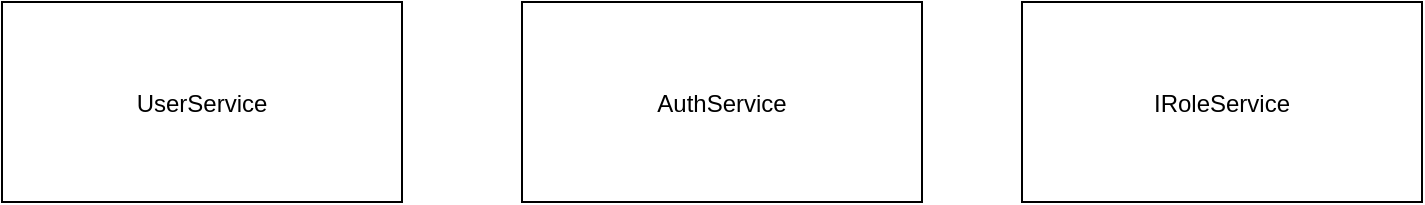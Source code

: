 
<mxfile>
  <diagram name="Class Diagram" id="2">
    <mxGraphModel dx="1070" dy="647" grid="1" gridSize="10">
      <root>
        <mxCell id="0"/>
        <mxCell id="1" parent="0"/>
        <mxCell id="2" value="UserService" style="shape=umlClass;" vertex="1" parent="1">
          <mxGeometry x="40" y="30" width="200" height="100" as="geometry"/>
        </mxCell>
        <mxCell id="3" value="AuthService" style="shape=umlClass;" vertex="1" parent="1">
          <mxGeometry x="300" y="30" width="200" height="100" as="geometry"/>
        </mxCell>
        <mxCell id="4" value="IRoleService" style="shape=umlInterface;" vertex="1" parent="1">
          <mxGeometry x="550" y="30" width="200" height="100" as="geometry"/>
        </mxCell>
      </root>
    </mxGraphModel>
  </diagram>
</mxfile>
